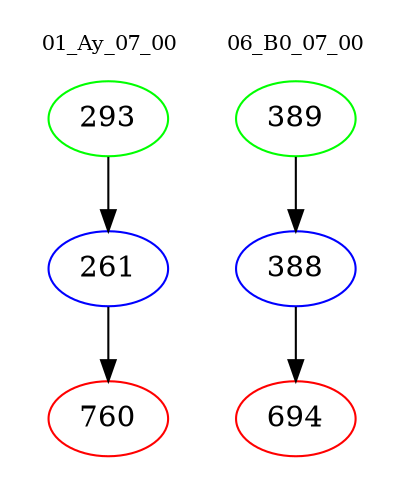 digraph{
subgraph cluster_0 {
color = white
label = "01_Ay_07_00";
fontsize=10;
T0_293 [label="293", color="green"]
T0_293 -> T0_261 [color="black"]
T0_261 [label="261", color="blue"]
T0_261 -> T0_760 [color="black"]
T0_760 [label="760", color="red"]
}
subgraph cluster_1 {
color = white
label = "06_B0_07_00";
fontsize=10;
T1_389 [label="389", color="green"]
T1_389 -> T1_388 [color="black"]
T1_388 [label="388", color="blue"]
T1_388 -> T1_694 [color="black"]
T1_694 [label="694", color="red"]
}
}
